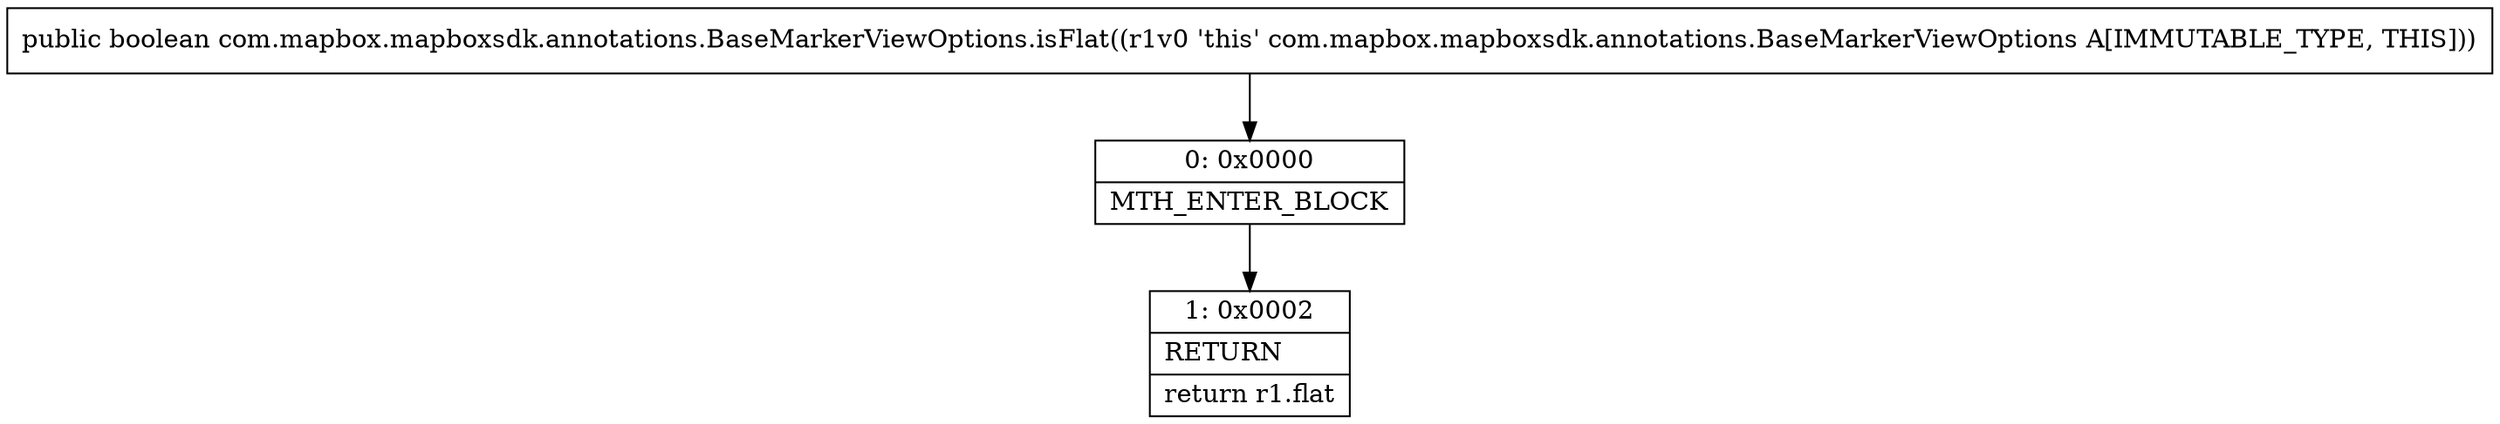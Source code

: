 digraph "CFG forcom.mapbox.mapboxsdk.annotations.BaseMarkerViewOptions.isFlat()Z" {
Node_0 [shape=record,label="{0\:\ 0x0000|MTH_ENTER_BLOCK\l}"];
Node_1 [shape=record,label="{1\:\ 0x0002|RETURN\l|return r1.flat\l}"];
MethodNode[shape=record,label="{public boolean com.mapbox.mapboxsdk.annotations.BaseMarkerViewOptions.isFlat((r1v0 'this' com.mapbox.mapboxsdk.annotations.BaseMarkerViewOptions A[IMMUTABLE_TYPE, THIS])) }"];
MethodNode -> Node_0;
Node_0 -> Node_1;
}


